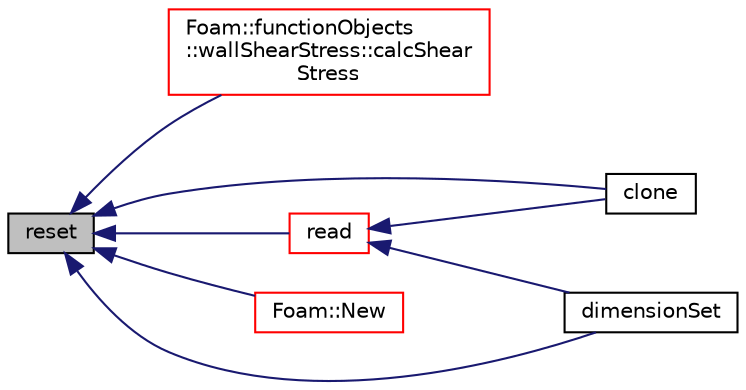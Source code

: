 digraph "reset"
{
  bgcolor="transparent";
  edge [fontname="Helvetica",fontsize="10",labelfontname="Helvetica",labelfontsize="10"];
  node [fontname="Helvetica",fontsize="10",shape=record];
  rankdir="LR";
  Node691 [label="reset",height=0.2,width=0.4,color="black", fillcolor="grey75", style="filled", fontcolor="black"];
  Node691 -> Node692 [dir="back",color="midnightblue",fontsize="10",style="solid",fontname="Helvetica"];
  Node692 [label="Foam::functionObjects\l::wallShearStress::calcShear\lStress",height=0.2,width=0.4,color="red",URL="$a24341.html#ae4f09eff97afb762989c150d04cda75f",tooltip="Calculate the shear-stress. "];
  Node691 -> Node694 [dir="back",color="midnightblue",fontsize="10",style="solid",fontname="Helvetica"];
  Node694 [label="clone",height=0.2,width=0.4,color="black",URL="$a27477.html#ac02e29e9c5268438e822df9e58c4e069",tooltip="Construct and return a clone. "];
  Node691 -> Node695 [dir="back",color="midnightblue",fontsize="10",style="solid",fontname="Helvetica"];
  Node695 [label="dimensionSet",height=0.2,width=0.4,color="black",URL="$a27477.html#abd672e6f6f2ddf374d3954f2c2dd2a1f",tooltip="Construct from Istream. "];
  Node691 -> Node696 [dir="back",color="midnightblue",fontsize="10",style="solid",fontname="Helvetica"];
  Node696 [label="Foam::New",height=0.2,width=0.4,color="red",URL="$a21851.html#a9d62cf14554c95e83f83f14909d9e0ec"];
  Node691 -> Node922 [dir="back",color="midnightblue",fontsize="10",style="solid",fontname="Helvetica"];
  Node922 [label="read",height=0.2,width=0.4,color="red",URL="$a27477.html#a4b1272c56fc93e26715db0ffd87a9b1f",tooltip="Read using provided units. Used only in initial parsing. "];
  Node922 -> Node694 [dir="back",color="midnightblue",fontsize="10",style="solid",fontname="Helvetica"];
  Node922 -> Node695 [dir="back",color="midnightblue",fontsize="10",style="solid",fontname="Helvetica"];
}
